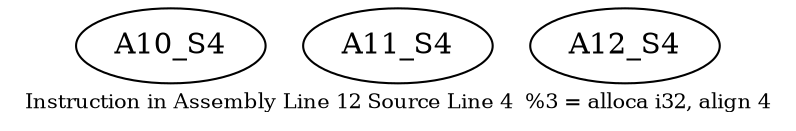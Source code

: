 digraph{
	node [ ]
	edge [ ]
	A10_S4 [ ]
	A11_S4 [ ]
	A12_S4 [ ]
	label = "Instruction in Assembly Line 12 Source Line 4	%3 = alloca i32, align 4"	fontsize = "10"
}